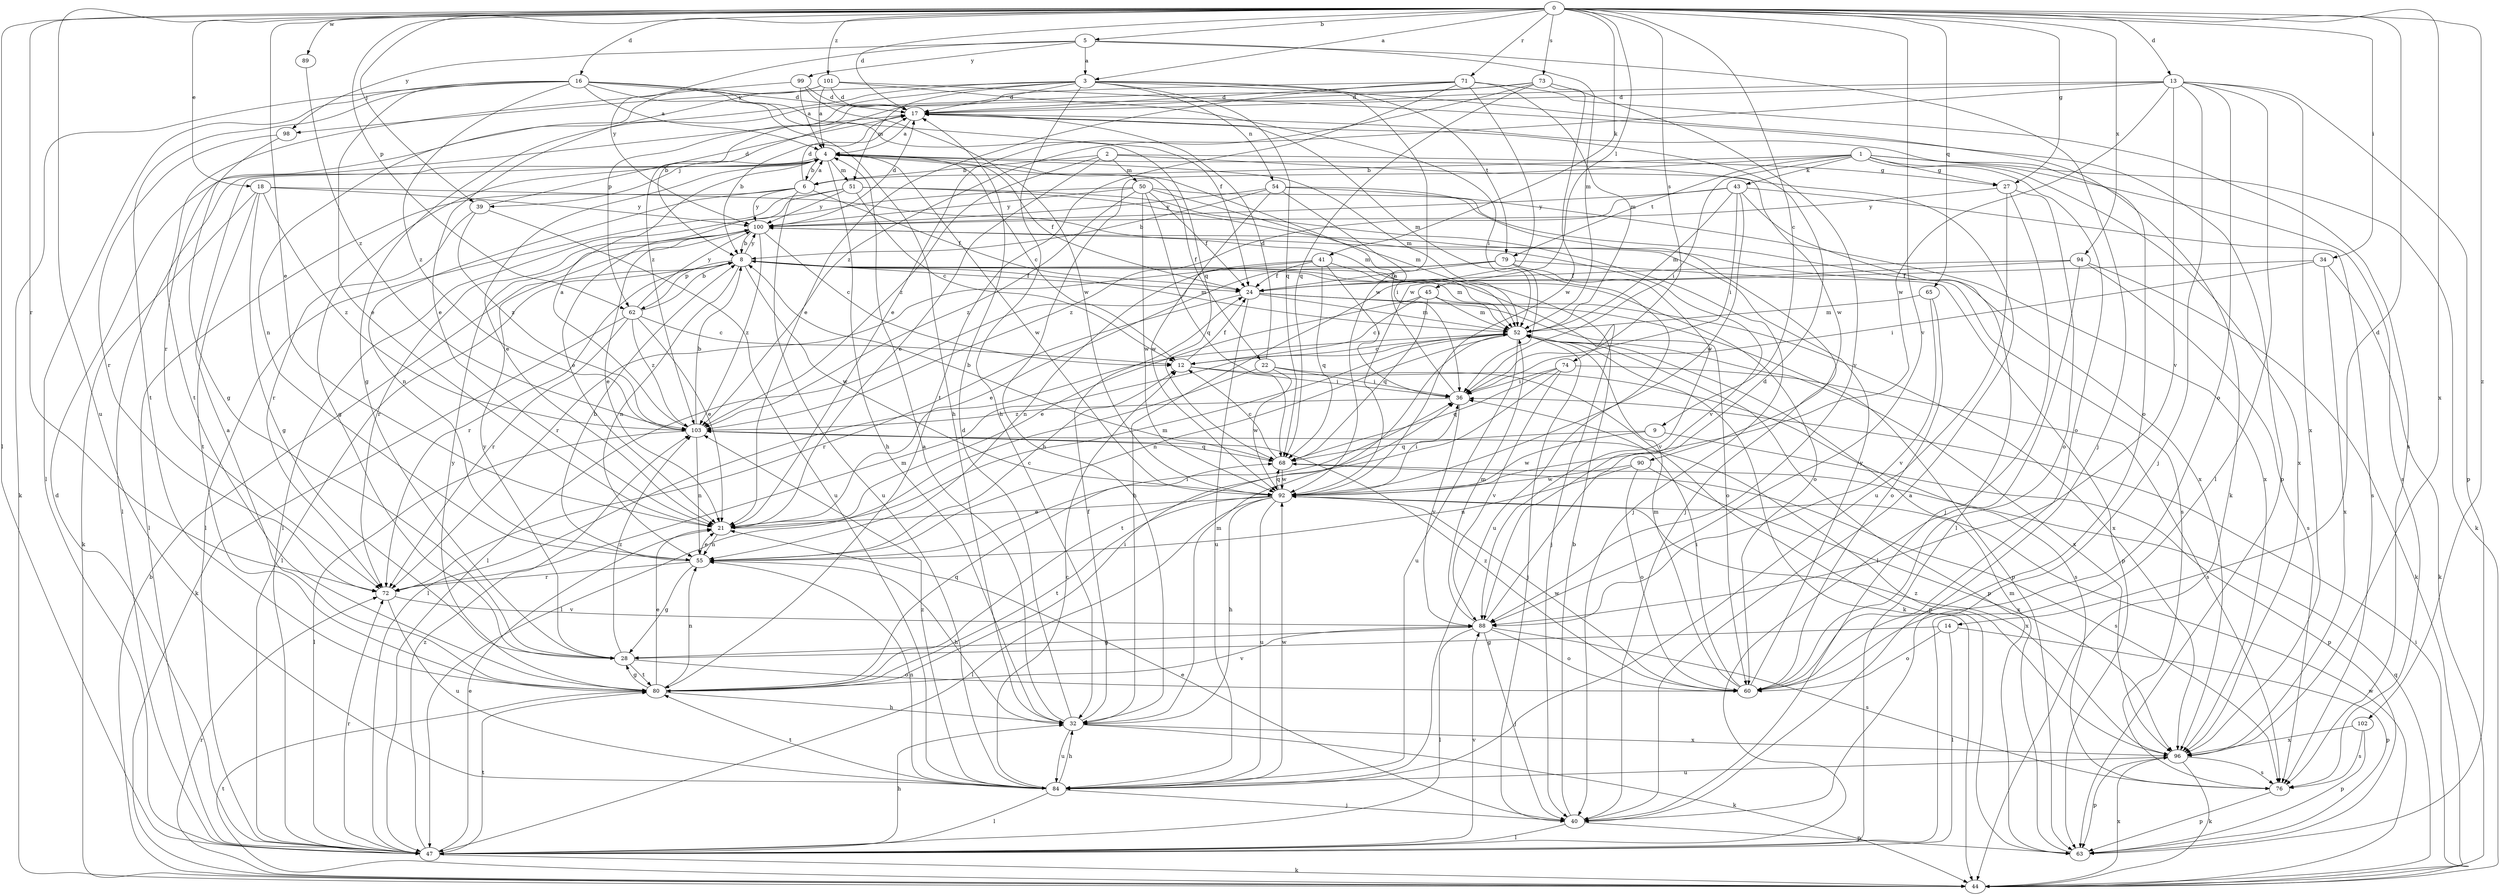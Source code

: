 strict digraph  {
0;
1;
2;
3;
4;
5;
6;
8;
9;
12;
13;
14;
16;
17;
18;
21;
22;
24;
27;
28;
32;
34;
36;
39;
40;
41;
43;
44;
45;
47;
50;
51;
52;
54;
55;
60;
62;
63;
65;
68;
71;
72;
73;
74;
76;
79;
80;
84;
88;
89;
90;
92;
94;
96;
98;
99;
100;
101;
102;
103;
0 -> 3  [label=a];
0 -> 5  [label=b];
0 -> 9  [label=c];
0 -> 13  [label=d];
0 -> 14  [label=d];
0 -> 16  [label=d];
0 -> 17  [label=d];
0 -> 18  [label=e];
0 -> 21  [label=e];
0 -> 27  [label=g];
0 -> 34  [label=i];
0 -> 39  [label=j];
0 -> 41  [label=k];
0 -> 45  [label=l];
0 -> 47  [label=l];
0 -> 62  [label=p];
0 -> 65  [label=q];
0 -> 71  [label=r];
0 -> 72  [label=r];
0 -> 73  [label=s];
0 -> 74  [label=s];
0 -> 84  [label=u];
0 -> 88  [label=v];
0 -> 89  [label=w];
0 -> 94  [label=x];
0 -> 96  [label=x];
0 -> 101  [label=z];
0 -> 102  [label=z];
1 -> 6  [label=b];
1 -> 27  [label=g];
1 -> 32  [label=h];
1 -> 36  [label=i];
1 -> 43  [label=k];
1 -> 44  [label=k];
1 -> 60  [label=o];
1 -> 76  [label=s];
1 -> 79  [label=t];
1 -> 96  [label=x];
2 -> 6  [label=b];
2 -> 21  [label=e];
2 -> 27  [label=g];
2 -> 50  [label=m];
2 -> 90  [label=w];
2 -> 103  [label=z];
3 -> 17  [label=d];
3 -> 32  [label=h];
3 -> 44  [label=k];
3 -> 51  [label=m];
3 -> 54  [label=n];
3 -> 62  [label=p];
3 -> 68  [label=q];
3 -> 72  [label=r];
3 -> 79  [label=t];
3 -> 92  [label=w];
3 -> 98  [label=y];
4 -> 6  [label=b];
4 -> 12  [label=c];
4 -> 21  [label=e];
4 -> 22  [label=f];
4 -> 24  [label=f];
4 -> 28  [label=g];
4 -> 32  [label=h];
4 -> 39  [label=j];
4 -> 47  [label=l];
4 -> 51  [label=m];
4 -> 52  [label=m];
4 -> 92  [label=w];
5 -> 3  [label=a];
5 -> 40  [label=j];
5 -> 52  [label=m];
5 -> 98  [label=y];
5 -> 99  [label=y];
5 -> 100  [label=y];
6 -> 4  [label=a];
6 -> 17  [label=d];
6 -> 24  [label=f];
6 -> 47  [label=l];
6 -> 55  [label=n];
6 -> 84  [label=u];
6 -> 100  [label=y];
8 -> 24  [label=f];
8 -> 40  [label=j];
8 -> 47  [label=l];
8 -> 52  [label=m];
8 -> 55  [label=n];
8 -> 60  [label=o];
8 -> 62  [label=p];
8 -> 72  [label=r];
8 -> 92  [label=w];
8 -> 100  [label=y];
9 -> 63  [label=p];
9 -> 68  [label=q];
9 -> 92  [label=w];
12 -> 24  [label=f];
12 -> 36  [label=i];
12 -> 76  [label=s];
13 -> 8  [label=b];
13 -> 17  [label=d];
13 -> 40  [label=j];
13 -> 47  [label=l];
13 -> 60  [label=o];
13 -> 63  [label=p];
13 -> 88  [label=v];
13 -> 92  [label=w];
13 -> 96  [label=x];
13 -> 103  [label=z];
14 -> 28  [label=g];
14 -> 47  [label=l];
14 -> 60  [label=o];
14 -> 63  [label=p];
16 -> 4  [label=a];
16 -> 17  [label=d];
16 -> 21  [label=e];
16 -> 24  [label=f];
16 -> 32  [label=h];
16 -> 44  [label=k];
16 -> 47  [label=l];
16 -> 68  [label=q];
16 -> 80  [label=t];
16 -> 103  [label=z];
17 -> 4  [label=a];
17 -> 8  [label=b];
17 -> 52  [label=m];
17 -> 60  [label=o];
18 -> 28  [label=g];
18 -> 44  [label=k];
18 -> 52  [label=m];
18 -> 80  [label=t];
18 -> 100  [label=y];
18 -> 103  [label=z];
21 -> 52  [label=m];
21 -> 55  [label=n];
22 -> 17  [label=d];
22 -> 36  [label=i];
22 -> 47  [label=l];
22 -> 63  [label=p];
22 -> 92  [label=w];
24 -> 52  [label=m];
24 -> 60  [label=o];
24 -> 63  [label=p];
24 -> 72  [label=r];
24 -> 84  [label=u];
27 -> 40  [label=j];
27 -> 60  [label=o];
27 -> 84  [label=u];
27 -> 100  [label=y];
28 -> 60  [label=o];
28 -> 80  [label=t];
28 -> 100  [label=y];
28 -> 103  [label=z];
32 -> 4  [label=a];
32 -> 17  [label=d];
32 -> 24  [label=f];
32 -> 44  [label=k];
32 -> 52  [label=m];
32 -> 84  [label=u];
32 -> 96  [label=x];
34 -> 24  [label=f];
34 -> 36  [label=i];
34 -> 44  [label=k];
34 -> 96  [label=x];
36 -> 4  [label=a];
36 -> 88  [label=v];
36 -> 103  [label=z];
39 -> 17  [label=d];
39 -> 72  [label=r];
39 -> 84  [label=u];
39 -> 103  [label=z];
40 -> 4  [label=a];
40 -> 8  [label=b];
40 -> 21  [label=e];
40 -> 47  [label=l];
40 -> 63  [label=p];
41 -> 24  [label=f];
41 -> 36  [label=i];
41 -> 52  [label=m];
41 -> 55  [label=n];
41 -> 68  [label=q];
41 -> 72  [label=r];
43 -> 36  [label=i];
43 -> 47  [label=l];
43 -> 52  [label=m];
43 -> 76  [label=s];
43 -> 92  [label=w];
43 -> 100  [label=y];
43 -> 103  [label=z];
44 -> 8  [label=b];
44 -> 36  [label=i];
44 -> 68  [label=q];
44 -> 72  [label=r];
44 -> 80  [label=t];
44 -> 92  [label=w];
44 -> 96  [label=x];
45 -> 12  [label=c];
45 -> 21  [label=e];
45 -> 52  [label=m];
45 -> 68  [label=q];
45 -> 96  [label=x];
47 -> 17  [label=d];
47 -> 21  [label=e];
47 -> 32  [label=h];
47 -> 44  [label=k];
47 -> 72  [label=r];
47 -> 80  [label=t];
47 -> 88  [label=v];
47 -> 103  [label=z];
50 -> 24  [label=f];
50 -> 47  [label=l];
50 -> 52  [label=m];
50 -> 68  [label=q];
50 -> 92  [label=w];
50 -> 96  [label=x];
50 -> 100  [label=y];
50 -> 103  [label=z];
51 -> 12  [label=c];
51 -> 21  [label=e];
51 -> 40  [label=j];
51 -> 47  [label=l];
51 -> 88  [label=v];
51 -> 100  [label=y];
52 -> 12  [label=c];
52 -> 40  [label=j];
52 -> 44  [label=k];
52 -> 47  [label=l];
52 -> 55  [label=n];
52 -> 63  [label=p];
52 -> 84  [label=u];
52 -> 96  [label=x];
54 -> 8  [label=b];
54 -> 36  [label=i];
54 -> 40  [label=j];
54 -> 92  [label=w];
54 -> 96  [label=x];
54 -> 100  [label=y];
55 -> 8  [label=b];
55 -> 12  [label=c];
55 -> 21  [label=e];
55 -> 28  [label=g];
55 -> 32  [label=h];
55 -> 36  [label=i];
55 -> 72  [label=r];
60 -> 36  [label=i];
60 -> 52  [label=m];
60 -> 92  [label=w];
60 -> 100  [label=y];
60 -> 103  [label=z];
62 -> 8  [label=b];
62 -> 12  [label=c];
62 -> 21  [label=e];
62 -> 44  [label=k];
62 -> 72  [label=r];
62 -> 100  [label=y];
62 -> 103  [label=z];
63 -> 52  [label=m];
65 -> 52  [label=m];
65 -> 60  [label=o];
65 -> 88  [label=v];
68 -> 8  [label=b];
68 -> 12  [label=c];
68 -> 76  [label=s];
68 -> 92  [label=w];
71 -> 17  [label=d];
71 -> 21  [label=e];
71 -> 28  [label=g];
71 -> 52  [label=m];
71 -> 76  [label=s];
71 -> 80  [label=t];
71 -> 92  [label=w];
72 -> 52  [label=m];
72 -> 84  [label=u];
72 -> 88  [label=v];
73 -> 17  [label=d];
73 -> 21  [label=e];
73 -> 68  [label=q];
73 -> 88  [label=v];
73 -> 92  [label=w];
73 -> 103  [label=z];
74 -> 36  [label=i];
74 -> 68  [label=q];
74 -> 76  [label=s];
74 -> 80  [label=t];
74 -> 88  [label=v];
76 -> 63  [label=p];
79 -> 21  [label=e];
79 -> 24  [label=f];
79 -> 47  [label=l];
79 -> 63  [label=p];
79 -> 84  [label=u];
79 -> 88  [label=v];
80 -> 4  [label=a];
80 -> 21  [label=e];
80 -> 28  [label=g];
80 -> 32  [label=h];
80 -> 36  [label=i];
80 -> 55  [label=n];
80 -> 68  [label=q];
80 -> 88  [label=v];
80 -> 100  [label=y];
84 -> 12  [label=c];
84 -> 32  [label=h];
84 -> 40  [label=j];
84 -> 47  [label=l];
84 -> 55  [label=n];
84 -> 80  [label=t];
84 -> 92  [label=w];
84 -> 103  [label=z];
88 -> 17  [label=d];
88 -> 28  [label=g];
88 -> 40  [label=j];
88 -> 47  [label=l];
88 -> 52  [label=m];
88 -> 60  [label=o];
88 -> 76  [label=s];
89 -> 103  [label=z];
90 -> 55  [label=n];
90 -> 60  [label=o];
90 -> 92  [label=w];
90 -> 96  [label=x];
92 -> 21  [label=e];
92 -> 32  [label=h];
92 -> 36  [label=i];
92 -> 47  [label=l];
92 -> 68  [label=q];
92 -> 80  [label=t];
92 -> 84  [label=u];
92 -> 96  [label=x];
94 -> 24  [label=f];
94 -> 32  [label=h];
94 -> 44  [label=k];
94 -> 47  [label=l];
94 -> 76  [label=s];
96 -> 44  [label=k];
96 -> 63  [label=p];
96 -> 76  [label=s];
96 -> 84  [label=u];
96 -> 103  [label=z];
98 -> 28  [label=g];
98 -> 72  [label=r];
99 -> 4  [label=a];
99 -> 17  [label=d];
99 -> 80  [label=t];
99 -> 92  [label=w];
100 -> 8  [label=b];
100 -> 12  [label=c];
100 -> 17  [label=d];
100 -> 21  [label=e];
100 -> 72  [label=r];
100 -> 76  [label=s];
100 -> 103  [label=z];
101 -> 4  [label=a];
101 -> 17  [label=d];
101 -> 21  [label=e];
101 -> 36  [label=i];
101 -> 55  [label=n];
101 -> 63  [label=p];
102 -> 63  [label=p];
102 -> 76  [label=s];
102 -> 96  [label=x];
103 -> 4  [label=a];
103 -> 8  [label=b];
103 -> 47  [label=l];
103 -> 55  [label=n];
103 -> 68  [label=q];
}
